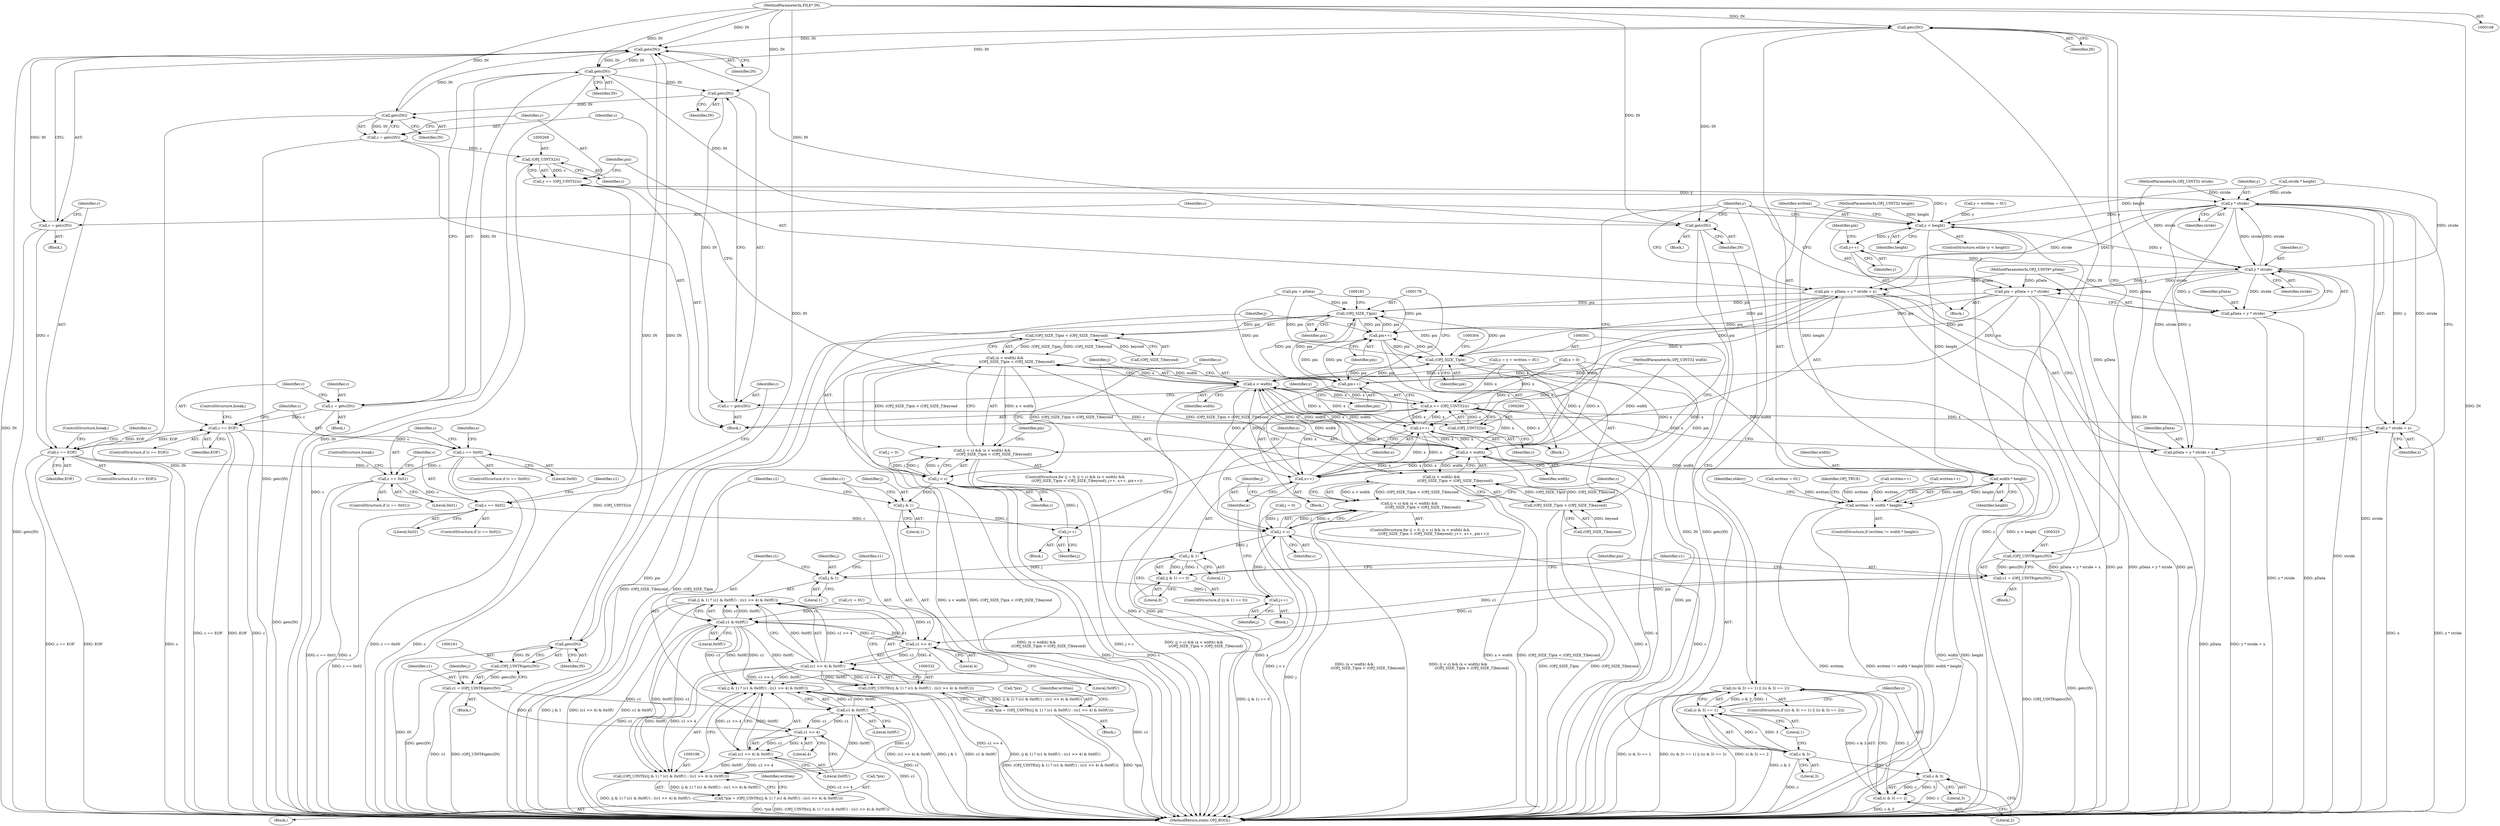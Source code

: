 digraph "0_openjpeg_cbe7384016083eac16078b359acd7a842253d503@API" {
"1000326" [label="(Call,getc(IN))"];
"1000215" [label="(Call,getc(IN))"];
"1000145" [label="(Call,getc(IN))"];
"1000360" [label="(Call,getc(IN))"];
"1000326" [label="(Call,getc(IN))"];
"1000109" [label="(MethodParameterIn,FILE* IN)"];
"1000264" [label="(Call,getc(IN))"];
"1000255" [label="(Call,getc(IN))"];
"1000162" [label="(Call,getc(IN))"];
"1000143" [label="(Call,c = getc(IN))"];
"1000148" [label="(Call,c == EOF)"];
"1000169" [label="(Call,j < c)"];
"1000168" [label="(Call,(j < c) && (x < width) &&\n                     ((OPJ_SIZE_T)pix < (OPJ_SIZE_T)beyond))"];
"1000198" [label="(Call,j & 1)"];
"1000184" [label="(Call,j++)"];
"1000218" [label="(Call,c == EOF)"];
"1000224" [label="(Call,c == 0x00)"];
"1000242" [label="(Call,c == 0x01)"];
"1000249" [label="(Call,c == 0x02)"];
"1000292" [label="(Call,j < c)"];
"1000291" [label="(Call,(j < c) && (x < width) &&\n                        ((OPJ_SIZE_T)pix < (OPJ_SIZE_T)beyond))"];
"1000317" [label="(Call,j & 1)"];
"1000316" [label="(Call,(j & 1) == 0)"];
"1000334" [label="(Call,j & 1)"];
"1000307" [label="(Call,j++)"];
"1000350" [label="(Call,c & 3)"];
"1000349" [label="(Call,(c & 3) == 1)"];
"1000348" [label="(Call,((c & 3) == 1) || ((c & 3) == 2))"];
"1000355" [label="(Call,c & 3)"];
"1000354" [label="(Call,(c & 3) == 2)"];
"1000160" [label="(Call,(OPJ_UINT8)getc(IN))"];
"1000158" [label="(Call,c1 = (OPJ_UINT8)getc(IN))"];
"1000201" [label="(Call,c1 & 0x0fU)"];
"1000195" [label="(Call,(OPJ_UINT8)((j & 1) ? (c1 & 0x0fU) : ((c1 >> 4) & 0x0fU)))"];
"1000192" [label="(Call,*pix = (OPJ_UINT8)((j & 1) ? (c1 & 0x0fU) : ((c1 >> 4) & 0x0fU)))"];
"1000197" [label="(Call,(j & 1) ? (c1 & 0x0fU) : ((c1 >> 4) & 0x0fU))"];
"1000205" [label="(Call,c1 >> 4)"];
"1000204" [label="(Call,(c1 >> 4) & 0x0fU)"];
"1000213" [label="(Call,c = getc(IN))"];
"1000253" [label="(Call,c = getc(IN))"];
"1000259" [label="(Call,(OPJ_UINT32)c)"];
"1000257" [label="(Call,x += (OPJ_UINT32)c)"];
"1000173" [label="(Call,x < width)"];
"1000172" [label="(Call,(x < width) &&\n                     ((OPJ_SIZE_T)pix < (OPJ_SIZE_T)beyond))"];
"1000295" [label="(Call,(x < width) &&\n                        ((OPJ_SIZE_T)pix < (OPJ_SIZE_T)beyond))"];
"1000187" [label="(Call,x++)"];
"1000296" [label="(Call,x < width)"];
"1000310" [label="(Call,x++)"];
"1000365" [label="(Call,width * height)"];
"1000363" [label="(Call,written != width * height)"];
"1000271" [label="(Call,pix = pData + y * stride + x)"];
"1000177" [label="(Call,(OPJ_SIZE_T)pix)"];
"1000176" [label="(Call,(OPJ_SIZE_T)pix < (OPJ_SIZE_T)beyond)"];
"1000189" [label="(Call,pix++)"];
"1000300" [label="(Call,(OPJ_SIZE_T)pix)"];
"1000299" [label="(Call,(OPJ_SIZE_T)pix < (OPJ_SIZE_T)beyond)"];
"1000312" [label="(Call,pix++)"];
"1000273" [label="(Call,pData + y * stride + x)"];
"1000275" [label="(Call,y * stride + x)"];
"1000262" [label="(Call,c = getc(IN))"];
"1000268" [label="(Call,(OPJ_UINT32)c)"];
"1000266" [label="(Call,y += (OPJ_UINT32)c)"];
"1000276" [label="(Call,y * stride)"];
"1000138" [label="(Call,y < height)"];
"1000231" [label="(Call,y++)"];
"1000237" [label="(Call,y * stride)"];
"1000233" [label="(Call,pix = pData + y * stride)"];
"1000235" [label="(Call,pData + y * stride)"];
"1000324" [label="(Call,(OPJ_UINT8)getc(IN))"];
"1000322" [label="(Call,c1 = (OPJ_UINT8)getc(IN))"];
"1000337" [label="(Call,c1 & 0x0fU)"];
"1000331" [label="(Call,(OPJ_UINT8)((j & 1) ? (c1 & 0x0fU) : ((c1 >> 4) & 0x0fU)))"];
"1000328" [label="(Call,*pix = (OPJ_UINT8)((j & 1) ? (c1 & 0x0fU) : ((c1 >> 4) & 0x0fU)))"];
"1000333" [label="(Call,(j & 1) ? (c1 & 0x0fU) : ((c1 >> 4) & 0x0fU))"];
"1000341" [label="(Call,c1 >> 4)"];
"1000340" [label="(Call,(c1 >> 4) & 0x0fU)"];
"1000224" [label="(Call,c == 0x00)"];
"1000204" [label="(Call,(c1 >> 4) & 0x0fU)"];
"1000227" [label="(Block,)"];
"1000124" [label="(Call,stride * height)"];
"1000177" [label="(Call,(OPJ_SIZE_T)pix)"];
"1000241" [label="(ControlStructure,if (c == 0x01))"];
"1000226" [label="(Literal,0x00)"];
"1000359" [label="(Block,)"];
"1000275" [label="(Call,y * stride + x)"];
"1000137" [label="(ControlStructure,while (y < height))"];
"1000279" [label="(Identifier,x)"];
"1000277" [label="(Identifier,y)"];
"1000134" [label="(Call,written = 0U)"];
"1000252" [label="(Block,)"];
"1000367" [label="(Identifier,height)"];
"1000203" [label="(Literal,0x0fU)"];
"1000264" [label="(Call,getc(IN))"];
"1000166" [label="(Identifier,j)"];
"1000257" [label="(Call,x += (OPJ_UINT32)c)"];
"1000335" [label="(Identifier,j)"];
"1000357" [label="(Literal,3)"];
"1000187" [label="(Call,x++)"];
"1000250" [label="(Identifier,c)"];
"1000272" [label="(Identifier,pix)"];
"1000183" [label="(Block,)"];
"1000127" [label="(Call,pix = pData)"];
"1000364" [label="(Identifier,written)"];
"1000201" [label="(Call,c1 & 0x0fU)"];
"1000302" [label="(Identifier,pix)"];
"1000213" [label="(Call,c = getc(IN))"];
"1000375" [label="(Identifier,OPJ_TRUE)"];
"1000233" [label="(Call,pix = pData + y * stride)"];
"1000139" [label="(Identifier,y)"];
"1000175" [label="(Identifier,width)"];
"1000298" [label="(Identifier,width)"];
"1000362" [label="(ControlStructure,if (written != width * height))"];
"1000180" [label="(Call,(OPJ_SIZE_T)beyond)"];
"1000297" [label="(Identifier,x)"];
"1000312" [label="(Call,pix++)"];
"1000109" [label="(MethodParameterIn,FILE* IN)"];
"1000132" [label="(Call,y = written = 0U)"];
"1000268" [label="(Call,(OPJ_UINT32)c)"];
"1000225" [label="(Identifier,c)"];
"1000308" [label="(Identifier,j)"];
"1000188" [label="(Identifier,x)"];
"1000172" [label="(Call,(x < width) &&\n                     ((OPJ_SIZE_T)pix < (OPJ_SIZE_T)beyond))"];
"1000355" [label="(Call,c & 3)"];
"1000246" [label="(ControlStructure,break;)"];
"1000179" [label="(Identifier,pix)"];
"1000322" [label="(Call,c1 = (OPJ_UINT8)getc(IN))"];
"1000222" [label="(ControlStructure,break;)"];
"1000316" [label="(Call,(j & 1) == 0)"];
"1000270" [label="(Identifier,c)"];
"1000185" [label="(Identifier,j)"];
"1000339" [label="(Literal,0x0fU)"];
"1000199" [label="(Identifier,j)"];
"1000165" [label="(Call,j = 0)"];
"1000209" [label="(Call,written++)"];
"1000361" [label="(Identifier,IN)"];
"1000258" [label="(Identifier,x)"];
"1000173" [label="(Call,x < width)"];
"1000330" [label="(Identifier,pix)"];
"1000299" [label="(Call,(OPJ_SIZE_T)pix < (OPJ_SIZE_T)beyond)"];
"1000194" [label="(Identifier,pix)"];
"1000336" [label="(Literal,1)"];
"1000265" [label="(Identifier,IN)"];
"1000366" [label="(Identifier,width)"];
"1000329" [label="(Call,*pix)"];
"1000168" [label="(Call,(j < c) && (x < width) &&\n                     ((OPJ_SIZE_T)pix < (OPJ_SIZE_T)beyond))"];
"1000324" [label="(Call,(OPJ_UINT8)getc(IN))"];
"1000152" [label="(ControlStructure,break;)"];
"1000253" [label="(Call,c = getc(IN))"];
"1000212" [label="(Block,)"];
"1000333" [label="(Call,(j & 1) ? (c1 & 0x0fU) : ((c1 >> 4) & 0x0fU))"];
"1000159" [label="(Identifier,c1)"];
"1000198" [label="(Call,j & 1)"];
"1000191" [label="(Block,)"];
"1000261" [label="(Identifier,c)"];
"1000140" [label="(Identifier,height)"];
"1000162" [label="(Call,getc(IN))"];
"1000327" [label="(Identifier,IN)"];
"1000217" [label="(ControlStructure,if (c == EOF))"];
"1000138" [label="(Call,y < height)"];
"1000341" [label="(Call,c1 >> 4)"];
"1000144" [label="(Identifier,c)"];
"1000229" [label="(Identifier,x)"];
"1000345" [label="(Call,written++)"];
"1000259" [label="(Call,(OPJ_UINT32)c)"];
"1000189" [label="(Call,pix++)"];
"1000376" [label="(MethodReturn,static OPJ_BOOL)"];
"1000235" [label="(Call,pData + y * stride)"];
"1000323" [label="(Identifier,c1)"];
"1000326" [label="(Call,getc(IN))"];
"1000242" [label="(Call,c == 0x01)"];
"1000306" [label="(Block,)"];
"1000352" [label="(Literal,3)"];
"1000284" [label="(Call,c1 = 0U)"];
"1000148" [label="(Call,c == EOF)"];
"1000228" [label="(Call,x = 0)"];
"1000350" [label="(Call,c & 3)"];
"1000287" [label="(ControlStructure,for (j = 0; (j < c) && (x < width) &&\n                        ((OPJ_SIZE_T)pix < (OPJ_SIZE_T)beyond); j++, x++, pix++))"];
"1000300" [label="(Call,(OPJ_SIZE_T)pix)"];
"1000303" [label="(Call,(OPJ_SIZE_T)beyond)"];
"1000232" [label="(Identifier,y)"];
"1000154" [label="(Identifier,c)"];
"1000334" [label="(Call,j & 1)"];
"1000216" [label="(Identifier,IN)"];
"1000169" [label="(Call,j < c)"];
"1000263" [label="(Identifier,c)"];
"1000143" [label="(Call,c = getc(IN))"];
"1000190" [label="(Identifier,pix)"];
"1000267" [label="(Identifier,y)"];
"1000254" [label="(Identifier,c)"];
"1000285" [label="(Identifier,c1)"];
"1000291" [label="(Call,(j < c) && (x < width) &&\n                        ((OPJ_SIZE_T)pix < (OPJ_SIZE_T)beyond))"];
"1000141" [label="(Block,)"];
"1000200" [label="(Literal,1)"];
"1000186" [label="(Block,)"];
"1000184" [label="(Call,j++)"];
"1000309" [label="(Block,)"];
"1000195" [label="(Call,(OPJ_UINT8)((j & 1) ? (c1 & 0x0fU) : ((c1 >> 4) & 0x0fU)))"];
"1000342" [label="(Identifier,c1)"];
"1000343" [label="(Literal,4)"];
"1000155" [label="(Block,)"];
"1000314" [label="(Block,)"];
"1000337" [label="(Call,c1 & 0x0fU)"];
"1000292" [label="(Call,j < c)"];
"1000110" [label="(MethodParameterIn,OPJ_UINT8* pData)"];
"1000315" [label="(ControlStructure,if ((j & 1) == 0))"];
"1000266" [label="(Call,y += (OPJ_UINT32)c)"];
"1000344" [label="(Literal,0x0fU)"];
"1000234" [label="(Identifier,pix)"];
"1000197" [label="(Call,(j & 1) ? (c1 & 0x0fU) : ((c1 >> 4) & 0x0fU))"];
"1000248" [label="(ControlStructure,if (c == 0x02))"];
"1000244" [label="(Literal,0x01)"];
"1000318" [label="(Identifier,j)"];
"1000176" [label="(Call,(OPJ_SIZE_T)pix < (OPJ_SIZE_T)beyond)"];
"1000363" [label="(Call,written != width * height)"];
"1000170" [label="(Identifier,j)"];
"1000146" [label="(Identifier,IN)"];
"1000351" [label="(Identifier,c)"];
"1000112" [label="(MethodParameterIn,OPJ_UINT32 width)"];
"1000158" [label="(Call,c1 = (OPJ_UINT8)getc(IN))"];
"1000346" [label="(Identifier,written)"];
"1000349" [label="(Call,(c & 3) == 1)"];
"1000163" [label="(Identifier,IN)"];
"1000149" [label="(Identifier,c)"];
"1000271" [label="(Call,pix = pData + y * stride + x)"];
"1000238" [label="(Identifier,y)"];
"1000293" [label="(Identifier,j)"];
"1000223" [label="(ControlStructure,if (c == 0x00))"];
"1000365" [label="(Call,width * height)"];
"1000147" [label="(ControlStructure,if (c == EOF))"];
"1000193" [label="(Call,*pix)"];
"1000207" [label="(Literal,4)"];
"1000276" [label="(Call,y * stride)"];
"1000262" [label="(Call,c = getc(IN))"];
"1000320" [label="(Literal,0)"];
"1000347" [label="(ControlStructure,if (((c & 3) == 1) || ((c & 3) == 2)))"];
"1000255" [label="(Call,getc(IN))"];
"1000294" [label="(Identifier,c)"];
"1000288" [label="(Call,j = 0)"];
"1000338" [label="(Identifier,c1)"];
"1000192" [label="(Call,*pix = (OPJ_UINT8)((j & 1) ? (c1 & 0x0fU) : ((c1 >> 4) & 0x0fU)))"];
"1000239" [label="(Identifier,stride)"];
"1000348" [label="(Call,((c & 3) == 1) || ((c & 3) == 2))"];
"1000321" [label="(Block,)"];
"1000220" [label="(Identifier,EOF)"];
"1000150" [label="(Identifier,EOF)"];
"1000218" [label="(Call,c == EOF)"];
"1000313" [label="(Identifier,pix)"];
"1000210" [label="(Identifier,written)"];
"1000295" [label="(Call,(x < width) &&\n                        ((OPJ_SIZE_T)pix < (OPJ_SIZE_T)beyond))"];
"1000296" [label="(Call,x < width)"];
"1000354" [label="(Call,(c & 3) == 2)"];
"1000164" [label="(ControlStructure,for (j = 0; (j < c) && (x < width) &&\n                     ((OPJ_SIZE_T)pix < (OPJ_SIZE_T)beyond); j++, x++, pix++))"];
"1000174" [label="(Identifier,x)"];
"1000251" [label="(Literal,0x02)"];
"1000256" [label="(Identifier,IN)"];
"1000219" [label="(Identifier,c)"];
"1000145" [label="(Call,getc(IN))"];
"1000171" [label="(Identifier,c)"];
"1000311" [label="(Identifier,x)"];
"1000214" [label="(Identifier,c)"];
"1000130" [label="(Call,x = y = written = 0U)"];
"1000205" [label="(Call,c1 >> 4)"];
"1000236" [label="(Identifier,pData)"];
"1000328" [label="(Call,*pix = (OPJ_UINT8)((j & 1) ? (c1 & 0x0fU) : ((c1 >> 4) & 0x0fU)))"];
"1000249" [label="(Call,c == 0x02)"];
"1000370" [label="(Identifier,stderr)"];
"1000273" [label="(Call,pData + y * stride + x)"];
"1000356" [label="(Identifier,c)"];
"1000358" [label="(Literal,2)"];
"1000111" [label="(MethodParameterIn,OPJ_UINT32 stride)"];
"1000231" [label="(Call,y++)"];
"1000215" [label="(Call,getc(IN))"];
"1000237" [label="(Call,y * stride)"];
"1000206" [label="(Identifier,c1)"];
"1000319" [label="(Literal,1)"];
"1000331" [label="(Call,(OPJ_UINT8)((j & 1) ? (c1 & 0x0fU) : ((c1 >> 4) & 0x0fU)))"];
"1000113" [label="(MethodParameterIn,OPJ_UINT32 height)"];
"1000243" [label="(Identifier,c)"];
"1000340" [label="(Call,(c1 >> 4) & 0x0fU)"];
"1000317" [label="(Call,j & 1)"];
"1000360" [label="(Call,getc(IN))"];
"1000208" [label="(Literal,0x0fU)"];
"1000278" [label="(Identifier,stride)"];
"1000160" [label="(Call,(OPJ_UINT8)getc(IN))"];
"1000307" [label="(Call,j++)"];
"1000353" [label="(Literal,1)"];
"1000202" [label="(Identifier,c1)"];
"1000274" [label="(Identifier,pData)"];
"1000310" [label="(Call,x++)"];
"1000326" -> "1000324"  [label="AST: "];
"1000326" -> "1000327"  [label="CFG: "];
"1000327" -> "1000326"  [label="AST: "];
"1000324" -> "1000326"  [label="CFG: "];
"1000326" -> "1000376"  [label="DDG: IN"];
"1000326" -> "1000145"  [label="DDG: IN"];
"1000326" -> "1000324"  [label="DDG: IN"];
"1000215" -> "1000326"  [label="DDG: IN"];
"1000109" -> "1000326"  [label="DDG: IN"];
"1000326" -> "1000360"  [label="DDG: IN"];
"1000215" -> "1000213"  [label="AST: "];
"1000215" -> "1000216"  [label="CFG: "];
"1000216" -> "1000215"  [label="AST: "];
"1000213" -> "1000215"  [label="CFG: "];
"1000215" -> "1000376"  [label="DDG: IN"];
"1000215" -> "1000145"  [label="DDG: IN"];
"1000215" -> "1000213"  [label="DDG: IN"];
"1000145" -> "1000215"  [label="DDG: IN"];
"1000109" -> "1000215"  [label="DDG: IN"];
"1000215" -> "1000255"  [label="DDG: IN"];
"1000215" -> "1000360"  [label="DDG: IN"];
"1000145" -> "1000143"  [label="AST: "];
"1000145" -> "1000146"  [label="CFG: "];
"1000146" -> "1000145"  [label="AST: "];
"1000143" -> "1000145"  [label="CFG: "];
"1000145" -> "1000376"  [label="DDG: IN"];
"1000145" -> "1000143"  [label="DDG: IN"];
"1000360" -> "1000145"  [label="DDG: IN"];
"1000264" -> "1000145"  [label="DDG: IN"];
"1000162" -> "1000145"  [label="DDG: IN"];
"1000109" -> "1000145"  [label="DDG: IN"];
"1000145" -> "1000162"  [label="DDG: IN"];
"1000360" -> "1000359"  [label="AST: "];
"1000360" -> "1000361"  [label="CFG: "];
"1000361" -> "1000360"  [label="AST: "];
"1000139" -> "1000360"  [label="CFG: "];
"1000360" -> "1000376"  [label="DDG: IN"];
"1000360" -> "1000376"  [label="DDG: getc(IN)"];
"1000109" -> "1000360"  [label="DDG: IN"];
"1000109" -> "1000108"  [label="AST: "];
"1000109" -> "1000376"  [label="DDG: IN"];
"1000109" -> "1000162"  [label="DDG: IN"];
"1000109" -> "1000255"  [label="DDG: IN"];
"1000109" -> "1000264"  [label="DDG: IN"];
"1000264" -> "1000262"  [label="AST: "];
"1000264" -> "1000265"  [label="CFG: "];
"1000265" -> "1000264"  [label="AST: "];
"1000262" -> "1000264"  [label="CFG: "];
"1000264" -> "1000376"  [label="DDG: IN"];
"1000264" -> "1000262"  [label="DDG: IN"];
"1000255" -> "1000264"  [label="DDG: IN"];
"1000255" -> "1000253"  [label="AST: "];
"1000255" -> "1000256"  [label="CFG: "];
"1000256" -> "1000255"  [label="AST: "];
"1000253" -> "1000255"  [label="CFG: "];
"1000255" -> "1000253"  [label="DDG: IN"];
"1000162" -> "1000160"  [label="AST: "];
"1000162" -> "1000163"  [label="CFG: "];
"1000163" -> "1000162"  [label="AST: "];
"1000160" -> "1000162"  [label="CFG: "];
"1000162" -> "1000376"  [label="DDG: IN"];
"1000162" -> "1000160"  [label="DDG: IN"];
"1000143" -> "1000141"  [label="AST: "];
"1000144" -> "1000143"  [label="AST: "];
"1000149" -> "1000143"  [label="CFG: "];
"1000143" -> "1000376"  [label="DDG: getc(IN)"];
"1000143" -> "1000148"  [label="DDG: c"];
"1000148" -> "1000147"  [label="AST: "];
"1000148" -> "1000150"  [label="CFG: "];
"1000149" -> "1000148"  [label="AST: "];
"1000150" -> "1000148"  [label="AST: "];
"1000152" -> "1000148"  [label="CFG: "];
"1000154" -> "1000148"  [label="CFG: "];
"1000148" -> "1000376"  [label="DDG: c"];
"1000148" -> "1000376"  [label="DDG: c == EOF"];
"1000148" -> "1000376"  [label="DDG: EOF"];
"1000218" -> "1000148"  [label="DDG: EOF"];
"1000148" -> "1000169"  [label="DDG: c"];
"1000148" -> "1000218"  [label="DDG: EOF"];
"1000169" -> "1000168"  [label="AST: "];
"1000169" -> "1000171"  [label="CFG: "];
"1000170" -> "1000169"  [label="AST: "];
"1000171" -> "1000169"  [label="AST: "];
"1000174" -> "1000169"  [label="CFG: "];
"1000168" -> "1000169"  [label="CFG: "];
"1000169" -> "1000376"  [label="DDG: c"];
"1000169" -> "1000376"  [label="DDG: j"];
"1000169" -> "1000168"  [label="DDG: j"];
"1000169" -> "1000168"  [label="DDG: c"];
"1000184" -> "1000169"  [label="DDG: j"];
"1000165" -> "1000169"  [label="DDG: j"];
"1000169" -> "1000198"  [label="DDG: j"];
"1000168" -> "1000164"  [label="AST: "];
"1000168" -> "1000172"  [label="CFG: "];
"1000172" -> "1000168"  [label="AST: "];
"1000139" -> "1000168"  [label="CFG: "];
"1000194" -> "1000168"  [label="CFG: "];
"1000168" -> "1000376"  [label="DDG: (j < c) && (x < width) &&\n                     ((OPJ_SIZE_T)pix < (OPJ_SIZE_T)beyond)"];
"1000168" -> "1000376"  [label="DDG: (x < width) &&\n                     ((OPJ_SIZE_T)pix < (OPJ_SIZE_T)beyond)"];
"1000168" -> "1000376"  [label="DDG: j < c"];
"1000172" -> "1000168"  [label="DDG: x < width"];
"1000172" -> "1000168"  [label="DDG: (OPJ_SIZE_T)pix < (OPJ_SIZE_T)beyond"];
"1000198" -> "1000197"  [label="AST: "];
"1000198" -> "1000200"  [label="CFG: "];
"1000199" -> "1000198"  [label="AST: "];
"1000200" -> "1000198"  [label="AST: "];
"1000202" -> "1000198"  [label="CFG: "];
"1000206" -> "1000198"  [label="CFG: "];
"1000198" -> "1000184"  [label="DDG: j"];
"1000184" -> "1000183"  [label="AST: "];
"1000184" -> "1000185"  [label="CFG: "];
"1000185" -> "1000184"  [label="AST: "];
"1000188" -> "1000184"  [label="CFG: "];
"1000218" -> "1000217"  [label="AST: "];
"1000218" -> "1000220"  [label="CFG: "];
"1000219" -> "1000218"  [label="AST: "];
"1000220" -> "1000218"  [label="AST: "];
"1000222" -> "1000218"  [label="CFG: "];
"1000225" -> "1000218"  [label="CFG: "];
"1000218" -> "1000376"  [label="DDG: c"];
"1000218" -> "1000376"  [label="DDG: c == EOF"];
"1000218" -> "1000376"  [label="DDG: EOF"];
"1000213" -> "1000218"  [label="DDG: c"];
"1000218" -> "1000224"  [label="DDG: c"];
"1000224" -> "1000223"  [label="AST: "];
"1000224" -> "1000226"  [label="CFG: "];
"1000225" -> "1000224"  [label="AST: "];
"1000226" -> "1000224"  [label="AST: "];
"1000229" -> "1000224"  [label="CFG: "];
"1000243" -> "1000224"  [label="CFG: "];
"1000224" -> "1000376"  [label="DDG: c"];
"1000224" -> "1000376"  [label="DDG: c == 0x00"];
"1000224" -> "1000242"  [label="DDG: c"];
"1000242" -> "1000241"  [label="AST: "];
"1000242" -> "1000244"  [label="CFG: "];
"1000243" -> "1000242"  [label="AST: "];
"1000244" -> "1000242"  [label="AST: "];
"1000246" -> "1000242"  [label="CFG: "];
"1000250" -> "1000242"  [label="CFG: "];
"1000242" -> "1000376"  [label="DDG: c == 0x01"];
"1000242" -> "1000376"  [label="DDG: c"];
"1000242" -> "1000249"  [label="DDG: c"];
"1000249" -> "1000248"  [label="AST: "];
"1000249" -> "1000251"  [label="CFG: "];
"1000250" -> "1000249"  [label="AST: "];
"1000251" -> "1000249"  [label="AST: "];
"1000254" -> "1000249"  [label="CFG: "];
"1000285" -> "1000249"  [label="CFG: "];
"1000249" -> "1000376"  [label="DDG: c == 0x02"];
"1000249" -> "1000292"  [label="DDG: c"];
"1000292" -> "1000291"  [label="AST: "];
"1000292" -> "1000294"  [label="CFG: "];
"1000293" -> "1000292"  [label="AST: "];
"1000294" -> "1000292"  [label="AST: "];
"1000297" -> "1000292"  [label="CFG: "];
"1000291" -> "1000292"  [label="CFG: "];
"1000292" -> "1000376"  [label="DDG: j"];
"1000292" -> "1000291"  [label="DDG: j"];
"1000292" -> "1000291"  [label="DDG: c"];
"1000288" -> "1000292"  [label="DDG: j"];
"1000307" -> "1000292"  [label="DDG: j"];
"1000292" -> "1000317"  [label="DDG: j"];
"1000292" -> "1000350"  [label="DDG: c"];
"1000291" -> "1000287"  [label="AST: "];
"1000291" -> "1000295"  [label="CFG: "];
"1000295" -> "1000291"  [label="AST: "];
"1000318" -> "1000291"  [label="CFG: "];
"1000351" -> "1000291"  [label="CFG: "];
"1000291" -> "1000376"  [label="DDG: (j < c) && (x < width) &&\n                        ((OPJ_SIZE_T)pix < (OPJ_SIZE_T)beyond)"];
"1000291" -> "1000376"  [label="DDG: j < c"];
"1000291" -> "1000376"  [label="DDG: (x < width) &&\n                        ((OPJ_SIZE_T)pix < (OPJ_SIZE_T)beyond)"];
"1000295" -> "1000291"  [label="DDG: x < width"];
"1000295" -> "1000291"  [label="DDG: (OPJ_SIZE_T)pix < (OPJ_SIZE_T)beyond"];
"1000317" -> "1000316"  [label="AST: "];
"1000317" -> "1000319"  [label="CFG: "];
"1000318" -> "1000317"  [label="AST: "];
"1000319" -> "1000317"  [label="AST: "];
"1000320" -> "1000317"  [label="CFG: "];
"1000317" -> "1000316"  [label="DDG: j"];
"1000317" -> "1000316"  [label="DDG: 1"];
"1000317" -> "1000334"  [label="DDG: j"];
"1000316" -> "1000315"  [label="AST: "];
"1000316" -> "1000320"  [label="CFG: "];
"1000320" -> "1000316"  [label="AST: "];
"1000323" -> "1000316"  [label="CFG: "];
"1000330" -> "1000316"  [label="CFG: "];
"1000316" -> "1000376"  [label="DDG: (j & 1) == 0"];
"1000334" -> "1000333"  [label="AST: "];
"1000334" -> "1000336"  [label="CFG: "];
"1000335" -> "1000334"  [label="AST: "];
"1000336" -> "1000334"  [label="AST: "];
"1000338" -> "1000334"  [label="CFG: "];
"1000342" -> "1000334"  [label="CFG: "];
"1000334" -> "1000307"  [label="DDG: j"];
"1000307" -> "1000306"  [label="AST: "];
"1000307" -> "1000308"  [label="CFG: "];
"1000308" -> "1000307"  [label="AST: "];
"1000311" -> "1000307"  [label="CFG: "];
"1000350" -> "1000349"  [label="AST: "];
"1000350" -> "1000352"  [label="CFG: "];
"1000351" -> "1000350"  [label="AST: "];
"1000352" -> "1000350"  [label="AST: "];
"1000353" -> "1000350"  [label="CFG: "];
"1000350" -> "1000376"  [label="DDG: c"];
"1000350" -> "1000349"  [label="DDG: c"];
"1000350" -> "1000349"  [label="DDG: 3"];
"1000350" -> "1000355"  [label="DDG: c"];
"1000349" -> "1000348"  [label="AST: "];
"1000349" -> "1000353"  [label="CFG: "];
"1000353" -> "1000349"  [label="AST: "];
"1000356" -> "1000349"  [label="CFG: "];
"1000348" -> "1000349"  [label="CFG: "];
"1000349" -> "1000376"  [label="DDG: c & 3"];
"1000349" -> "1000348"  [label="DDG: c & 3"];
"1000349" -> "1000348"  [label="DDG: 1"];
"1000348" -> "1000347"  [label="AST: "];
"1000348" -> "1000354"  [label="CFG: "];
"1000354" -> "1000348"  [label="AST: "];
"1000139" -> "1000348"  [label="CFG: "];
"1000361" -> "1000348"  [label="CFG: "];
"1000348" -> "1000376"  [label="DDG: (c & 3) == 1"];
"1000348" -> "1000376"  [label="DDG: ((c & 3) == 1) || ((c & 3) == 2)"];
"1000348" -> "1000376"  [label="DDG: (c & 3) == 2"];
"1000354" -> "1000348"  [label="DDG: c & 3"];
"1000354" -> "1000348"  [label="DDG: 2"];
"1000355" -> "1000354"  [label="AST: "];
"1000355" -> "1000357"  [label="CFG: "];
"1000356" -> "1000355"  [label="AST: "];
"1000357" -> "1000355"  [label="AST: "];
"1000358" -> "1000355"  [label="CFG: "];
"1000355" -> "1000376"  [label="DDG: c"];
"1000355" -> "1000354"  [label="DDG: c"];
"1000355" -> "1000354"  [label="DDG: 3"];
"1000354" -> "1000358"  [label="CFG: "];
"1000358" -> "1000354"  [label="AST: "];
"1000354" -> "1000376"  [label="DDG: c & 3"];
"1000160" -> "1000158"  [label="AST: "];
"1000161" -> "1000160"  [label="AST: "];
"1000158" -> "1000160"  [label="CFG: "];
"1000160" -> "1000376"  [label="DDG: getc(IN)"];
"1000160" -> "1000158"  [label="DDG: getc(IN)"];
"1000158" -> "1000155"  [label="AST: "];
"1000159" -> "1000158"  [label="AST: "];
"1000166" -> "1000158"  [label="CFG: "];
"1000158" -> "1000376"  [label="DDG: c1"];
"1000158" -> "1000376"  [label="DDG: (OPJ_UINT8)getc(IN)"];
"1000158" -> "1000201"  [label="DDG: c1"];
"1000158" -> "1000205"  [label="DDG: c1"];
"1000201" -> "1000197"  [label="AST: "];
"1000201" -> "1000203"  [label="CFG: "];
"1000202" -> "1000201"  [label="AST: "];
"1000203" -> "1000201"  [label="AST: "];
"1000197" -> "1000201"  [label="CFG: "];
"1000201" -> "1000376"  [label="DDG: c1"];
"1000201" -> "1000195"  [label="DDG: c1"];
"1000201" -> "1000195"  [label="DDG: 0x0fU"];
"1000201" -> "1000197"  [label="DDG: c1"];
"1000201" -> "1000197"  [label="DDG: 0x0fU"];
"1000205" -> "1000201"  [label="DDG: c1"];
"1000201" -> "1000205"  [label="DDG: c1"];
"1000195" -> "1000192"  [label="AST: "];
"1000195" -> "1000197"  [label="CFG: "];
"1000196" -> "1000195"  [label="AST: "];
"1000197" -> "1000195"  [label="AST: "];
"1000192" -> "1000195"  [label="CFG: "];
"1000195" -> "1000376"  [label="DDG: (j & 1) ? (c1 & 0x0fU) : ((c1 >> 4) & 0x0fU)"];
"1000195" -> "1000192"  [label="DDG: (j & 1) ? (c1 & 0x0fU) : ((c1 >> 4) & 0x0fU)"];
"1000337" -> "1000195"  [label="DDG: c1"];
"1000337" -> "1000195"  [label="DDG: 0x0fU"];
"1000204" -> "1000195"  [label="DDG: c1 >> 4"];
"1000204" -> "1000195"  [label="DDG: 0x0fU"];
"1000340" -> "1000195"  [label="DDG: c1 >> 4"];
"1000340" -> "1000195"  [label="DDG: 0x0fU"];
"1000192" -> "1000191"  [label="AST: "];
"1000193" -> "1000192"  [label="AST: "];
"1000210" -> "1000192"  [label="CFG: "];
"1000192" -> "1000376"  [label="DDG: (OPJ_UINT8)((j & 1) ? (c1 & 0x0fU) : ((c1 >> 4) & 0x0fU))"];
"1000192" -> "1000376"  [label="DDG: *pix"];
"1000197" -> "1000204"  [label="CFG: "];
"1000204" -> "1000197"  [label="AST: "];
"1000197" -> "1000376"  [label="DDG: c1 & 0x0fU"];
"1000197" -> "1000376"  [label="DDG: (c1 >> 4) & 0x0fU"];
"1000197" -> "1000376"  [label="DDG: j & 1"];
"1000337" -> "1000197"  [label="DDG: c1"];
"1000337" -> "1000197"  [label="DDG: 0x0fU"];
"1000204" -> "1000197"  [label="DDG: c1 >> 4"];
"1000204" -> "1000197"  [label="DDG: 0x0fU"];
"1000340" -> "1000197"  [label="DDG: c1 >> 4"];
"1000340" -> "1000197"  [label="DDG: 0x0fU"];
"1000205" -> "1000204"  [label="AST: "];
"1000205" -> "1000207"  [label="CFG: "];
"1000206" -> "1000205"  [label="AST: "];
"1000207" -> "1000205"  [label="AST: "];
"1000208" -> "1000205"  [label="CFG: "];
"1000205" -> "1000376"  [label="DDG: c1"];
"1000205" -> "1000204"  [label="DDG: c1"];
"1000205" -> "1000204"  [label="DDG: 4"];
"1000204" -> "1000208"  [label="CFG: "];
"1000208" -> "1000204"  [label="AST: "];
"1000204" -> "1000376"  [label="DDG: c1 >> 4"];
"1000213" -> "1000212"  [label="AST: "];
"1000214" -> "1000213"  [label="AST: "];
"1000219" -> "1000213"  [label="CFG: "];
"1000213" -> "1000376"  [label="DDG: getc(IN)"];
"1000253" -> "1000252"  [label="AST: "];
"1000254" -> "1000253"  [label="AST: "];
"1000258" -> "1000253"  [label="CFG: "];
"1000253" -> "1000259"  [label="DDG: c"];
"1000259" -> "1000257"  [label="AST: "];
"1000259" -> "1000261"  [label="CFG: "];
"1000260" -> "1000259"  [label="AST: "];
"1000261" -> "1000259"  [label="AST: "];
"1000257" -> "1000259"  [label="CFG: "];
"1000259" -> "1000257"  [label="DDG: c"];
"1000257" -> "1000252"  [label="AST: "];
"1000258" -> "1000257"  [label="AST: "];
"1000263" -> "1000257"  [label="CFG: "];
"1000257" -> "1000173"  [label="DDG: x"];
"1000257" -> "1000187"  [label="DDG: x"];
"1000187" -> "1000257"  [label="DDG: x"];
"1000310" -> "1000257"  [label="DDG: x"];
"1000228" -> "1000257"  [label="DDG: x"];
"1000296" -> "1000257"  [label="DDG: x"];
"1000173" -> "1000257"  [label="DDG: x"];
"1000130" -> "1000257"  [label="DDG: x"];
"1000257" -> "1000271"  [label="DDG: x"];
"1000257" -> "1000273"  [label="DDG: x"];
"1000257" -> "1000275"  [label="DDG: x"];
"1000257" -> "1000296"  [label="DDG: x"];
"1000257" -> "1000310"  [label="DDG: x"];
"1000173" -> "1000172"  [label="AST: "];
"1000173" -> "1000175"  [label="CFG: "];
"1000174" -> "1000173"  [label="AST: "];
"1000175" -> "1000173"  [label="AST: "];
"1000178" -> "1000173"  [label="CFG: "];
"1000172" -> "1000173"  [label="CFG: "];
"1000173" -> "1000376"  [label="DDG: x"];
"1000173" -> "1000172"  [label="DDG: x"];
"1000173" -> "1000172"  [label="DDG: width"];
"1000187" -> "1000173"  [label="DDG: x"];
"1000310" -> "1000173"  [label="DDG: x"];
"1000228" -> "1000173"  [label="DDG: x"];
"1000296" -> "1000173"  [label="DDG: x"];
"1000296" -> "1000173"  [label="DDG: width"];
"1000130" -> "1000173"  [label="DDG: x"];
"1000112" -> "1000173"  [label="DDG: width"];
"1000173" -> "1000187"  [label="DDG: x"];
"1000173" -> "1000296"  [label="DDG: x"];
"1000173" -> "1000296"  [label="DDG: width"];
"1000173" -> "1000310"  [label="DDG: x"];
"1000173" -> "1000365"  [label="DDG: width"];
"1000172" -> "1000176"  [label="CFG: "];
"1000176" -> "1000172"  [label="AST: "];
"1000172" -> "1000376"  [label="DDG: (OPJ_SIZE_T)pix < (OPJ_SIZE_T)beyond"];
"1000172" -> "1000376"  [label="DDG: x < width"];
"1000295" -> "1000172"  [label="DDG: (OPJ_SIZE_T)pix < (OPJ_SIZE_T)beyond"];
"1000176" -> "1000172"  [label="DDG: (OPJ_SIZE_T)pix"];
"1000176" -> "1000172"  [label="DDG: (OPJ_SIZE_T)beyond"];
"1000172" -> "1000295"  [label="DDG: (OPJ_SIZE_T)pix < (OPJ_SIZE_T)beyond"];
"1000295" -> "1000296"  [label="CFG: "];
"1000295" -> "1000299"  [label="CFG: "];
"1000296" -> "1000295"  [label="AST: "];
"1000299" -> "1000295"  [label="AST: "];
"1000295" -> "1000376"  [label="DDG: x < width"];
"1000295" -> "1000376"  [label="DDG: (OPJ_SIZE_T)pix < (OPJ_SIZE_T)beyond"];
"1000296" -> "1000295"  [label="DDG: x"];
"1000296" -> "1000295"  [label="DDG: width"];
"1000299" -> "1000295"  [label="DDG: (OPJ_SIZE_T)pix"];
"1000299" -> "1000295"  [label="DDG: (OPJ_SIZE_T)beyond"];
"1000187" -> "1000186"  [label="AST: "];
"1000187" -> "1000188"  [label="CFG: "];
"1000188" -> "1000187"  [label="AST: "];
"1000190" -> "1000187"  [label="CFG: "];
"1000187" -> "1000376"  [label="DDG: x"];
"1000310" -> "1000187"  [label="DDG: x"];
"1000228" -> "1000187"  [label="DDG: x"];
"1000296" -> "1000187"  [label="DDG: x"];
"1000130" -> "1000187"  [label="DDG: x"];
"1000187" -> "1000296"  [label="DDG: x"];
"1000187" -> "1000310"  [label="DDG: x"];
"1000296" -> "1000298"  [label="CFG: "];
"1000297" -> "1000296"  [label="AST: "];
"1000298" -> "1000296"  [label="AST: "];
"1000301" -> "1000296"  [label="CFG: "];
"1000296" -> "1000376"  [label="DDG: x"];
"1000310" -> "1000296"  [label="DDG: x"];
"1000228" -> "1000296"  [label="DDG: x"];
"1000130" -> "1000296"  [label="DDG: x"];
"1000112" -> "1000296"  [label="DDG: width"];
"1000296" -> "1000310"  [label="DDG: x"];
"1000296" -> "1000365"  [label="DDG: width"];
"1000310" -> "1000309"  [label="AST: "];
"1000310" -> "1000311"  [label="CFG: "];
"1000311" -> "1000310"  [label="AST: "];
"1000313" -> "1000310"  [label="CFG: "];
"1000310" -> "1000376"  [label="DDG: x"];
"1000228" -> "1000310"  [label="DDG: x"];
"1000130" -> "1000310"  [label="DDG: x"];
"1000365" -> "1000363"  [label="AST: "];
"1000365" -> "1000367"  [label="CFG: "];
"1000366" -> "1000365"  [label="AST: "];
"1000367" -> "1000365"  [label="AST: "];
"1000363" -> "1000365"  [label="CFG: "];
"1000365" -> "1000376"  [label="DDG: height"];
"1000365" -> "1000376"  [label="DDG: width"];
"1000365" -> "1000363"  [label="DDG: width"];
"1000365" -> "1000363"  [label="DDG: height"];
"1000112" -> "1000365"  [label="DDG: width"];
"1000138" -> "1000365"  [label="DDG: height"];
"1000113" -> "1000365"  [label="DDG: height"];
"1000363" -> "1000362"  [label="AST: "];
"1000364" -> "1000363"  [label="AST: "];
"1000370" -> "1000363"  [label="CFG: "];
"1000375" -> "1000363"  [label="CFG: "];
"1000363" -> "1000376"  [label="DDG: width * height"];
"1000363" -> "1000376"  [label="DDG: written"];
"1000363" -> "1000376"  [label="DDG: written != width * height"];
"1000209" -> "1000363"  [label="DDG: written"];
"1000134" -> "1000363"  [label="DDG: written"];
"1000345" -> "1000363"  [label="DDG: written"];
"1000271" -> "1000252"  [label="AST: "];
"1000271" -> "1000273"  [label="CFG: "];
"1000272" -> "1000271"  [label="AST: "];
"1000273" -> "1000271"  [label="AST: "];
"1000139" -> "1000271"  [label="CFG: "];
"1000271" -> "1000376"  [label="DDG: pData + y * stride + x"];
"1000271" -> "1000376"  [label="DDG: pix"];
"1000271" -> "1000177"  [label="DDG: pix"];
"1000271" -> "1000189"  [label="DDG: pix"];
"1000110" -> "1000271"  [label="DDG: pData"];
"1000276" -> "1000271"  [label="DDG: y"];
"1000276" -> "1000271"  [label="DDG: stride"];
"1000271" -> "1000300"  [label="DDG: pix"];
"1000271" -> "1000312"  [label="DDG: pix"];
"1000177" -> "1000176"  [label="AST: "];
"1000177" -> "1000179"  [label="CFG: "];
"1000178" -> "1000177"  [label="AST: "];
"1000179" -> "1000177"  [label="AST: "];
"1000181" -> "1000177"  [label="CFG: "];
"1000177" -> "1000376"  [label="DDG: pix"];
"1000177" -> "1000176"  [label="DDG: pix"];
"1000189" -> "1000177"  [label="DDG: pix"];
"1000312" -> "1000177"  [label="DDG: pix"];
"1000300" -> "1000177"  [label="DDG: pix"];
"1000233" -> "1000177"  [label="DDG: pix"];
"1000127" -> "1000177"  [label="DDG: pix"];
"1000177" -> "1000189"  [label="DDG: pix"];
"1000177" -> "1000300"  [label="DDG: pix"];
"1000177" -> "1000312"  [label="DDG: pix"];
"1000176" -> "1000180"  [label="CFG: "];
"1000180" -> "1000176"  [label="AST: "];
"1000176" -> "1000376"  [label="DDG: (OPJ_SIZE_T)beyond"];
"1000176" -> "1000376"  [label="DDG: (OPJ_SIZE_T)pix"];
"1000180" -> "1000176"  [label="DDG: beyond"];
"1000189" -> "1000186"  [label="AST: "];
"1000189" -> "1000190"  [label="CFG: "];
"1000190" -> "1000189"  [label="AST: "];
"1000170" -> "1000189"  [label="CFG: "];
"1000189" -> "1000376"  [label="DDG: pix"];
"1000312" -> "1000189"  [label="DDG: pix"];
"1000300" -> "1000189"  [label="DDG: pix"];
"1000233" -> "1000189"  [label="DDG: pix"];
"1000127" -> "1000189"  [label="DDG: pix"];
"1000189" -> "1000300"  [label="DDG: pix"];
"1000189" -> "1000312"  [label="DDG: pix"];
"1000300" -> "1000299"  [label="AST: "];
"1000300" -> "1000302"  [label="CFG: "];
"1000301" -> "1000300"  [label="AST: "];
"1000302" -> "1000300"  [label="AST: "];
"1000304" -> "1000300"  [label="CFG: "];
"1000300" -> "1000376"  [label="DDG: pix"];
"1000300" -> "1000299"  [label="DDG: pix"];
"1000312" -> "1000300"  [label="DDG: pix"];
"1000233" -> "1000300"  [label="DDG: pix"];
"1000127" -> "1000300"  [label="DDG: pix"];
"1000300" -> "1000312"  [label="DDG: pix"];
"1000299" -> "1000303"  [label="CFG: "];
"1000303" -> "1000299"  [label="AST: "];
"1000299" -> "1000376"  [label="DDG: (OPJ_SIZE_T)beyond"];
"1000299" -> "1000376"  [label="DDG: (OPJ_SIZE_T)pix"];
"1000303" -> "1000299"  [label="DDG: beyond"];
"1000312" -> "1000309"  [label="AST: "];
"1000312" -> "1000313"  [label="CFG: "];
"1000313" -> "1000312"  [label="AST: "];
"1000293" -> "1000312"  [label="CFG: "];
"1000312" -> "1000376"  [label="DDG: pix"];
"1000233" -> "1000312"  [label="DDG: pix"];
"1000127" -> "1000312"  [label="DDG: pix"];
"1000273" -> "1000275"  [label="CFG: "];
"1000274" -> "1000273"  [label="AST: "];
"1000275" -> "1000273"  [label="AST: "];
"1000273" -> "1000376"  [label="DDG: y * stride + x"];
"1000273" -> "1000376"  [label="DDG: pData"];
"1000110" -> "1000273"  [label="DDG: pData"];
"1000276" -> "1000273"  [label="DDG: y"];
"1000276" -> "1000273"  [label="DDG: stride"];
"1000275" -> "1000279"  [label="CFG: "];
"1000276" -> "1000275"  [label="AST: "];
"1000279" -> "1000275"  [label="AST: "];
"1000275" -> "1000376"  [label="DDG: y * stride"];
"1000275" -> "1000376"  [label="DDG: x"];
"1000276" -> "1000275"  [label="DDG: y"];
"1000276" -> "1000275"  [label="DDG: stride"];
"1000262" -> "1000252"  [label="AST: "];
"1000263" -> "1000262"  [label="AST: "];
"1000267" -> "1000262"  [label="CFG: "];
"1000262" -> "1000376"  [label="DDG: getc(IN)"];
"1000262" -> "1000268"  [label="DDG: c"];
"1000268" -> "1000266"  [label="AST: "];
"1000268" -> "1000270"  [label="CFG: "];
"1000269" -> "1000268"  [label="AST: "];
"1000270" -> "1000268"  [label="AST: "];
"1000266" -> "1000268"  [label="CFG: "];
"1000268" -> "1000376"  [label="DDG: c"];
"1000268" -> "1000266"  [label="DDG: c"];
"1000266" -> "1000252"  [label="AST: "];
"1000267" -> "1000266"  [label="AST: "];
"1000272" -> "1000266"  [label="CFG: "];
"1000266" -> "1000376"  [label="DDG: (OPJ_UINT32)c"];
"1000138" -> "1000266"  [label="DDG: y"];
"1000266" -> "1000276"  [label="DDG: y"];
"1000276" -> "1000278"  [label="CFG: "];
"1000277" -> "1000276"  [label="AST: "];
"1000278" -> "1000276"  [label="AST: "];
"1000279" -> "1000276"  [label="CFG: "];
"1000276" -> "1000376"  [label="DDG: stride"];
"1000276" -> "1000138"  [label="DDG: y"];
"1000276" -> "1000237"  [label="DDG: stride"];
"1000124" -> "1000276"  [label="DDG: stride"];
"1000237" -> "1000276"  [label="DDG: stride"];
"1000111" -> "1000276"  [label="DDG: stride"];
"1000138" -> "1000137"  [label="AST: "];
"1000138" -> "1000140"  [label="CFG: "];
"1000139" -> "1000138"  [label="AST: "];
"1000140" -> "1000138"  [label="AST: "];
"1000144" -> "1000138"  [label="CFG: "];
"1000364" -> "1000138"  [label="CFG: "];
"1000138" -> "1000376"  [label="DDG: y"];
"1000138" -> "1000376"  [label="DDG: y < height"];
"1000237" -> "1000138"  [label="DDG: y"];
"1000132" -> "1000138"  [label="DDG: y"];
"1000124" -> "1000138"  [label="DDG: height"];
"1000113" -> "1000138"  [label="DDG: height"];
"1000138" -> "1000231"  [label="DDG: y"];
"1000231" -> "1000227"  [label="AST: "];
"1000231" -> "1000232"  [label="CFG: "];
"1000232" -> "1000231"  [label="AST: "];
"1000234" -> "1000231"  [label="CFG: "];
"1000231" -> "1000237"  [label="DDG: y"];
"1000237" -> "1000235"  [label="AST: "];
"1000237" -> "1000239"  [label="CFG: "];
"1000238" -> "1000237"  [label="AST: "];
"1000239" -> "1000237"  [label="AST: "];
"1000235" -> "1000237"  [label="CFG: "];
"1000237" -> "1000376"  [label="DDG: stride"];
"1000237" -> "1000233"  [label="DDG: y"];
"1000237" -> "1000233"  [label="DDG: stride"];
"1000237" -> "1000235"  [label="DDG: y"];
"1000237" -> "1000235"  [label="DDG: stride"];
"1000124" -> "1000237"  [label="DDG: stride"];
"1000111" -> "1000237"  [label="DDG: stride"];
"1000233" -> "1000227"  [label="AST: "];
"1000233" -> "1000235"  [label="CFG: "];
"1000234" -> "1000233"  [label="AST: "];
"1000235" -> "1000233"  [label="AST: "];
"1000139" -> "1000233"  [label="CFG: "];
"1000233" -> "1000376"  [label="DDG: pData + y * stride"];
"1000233" -> "1000376"  [label="DDG: pix"];
"1000110" -> "1000233"  [label="DDG: pData"];
"1000236" -> "1000235"  [label="AST: "];
"1000235" -> "1000376"  [label="DDG: y * stride"];
"1000235" -> "1000376"  [label="DDG: pData"];
"1000110" -> "1000235"  [label="DDG: pData"];
"1000324" -> "1000322"  [label="AST: "];
"1000325" -> "1000324"  [label="AST: "];
"1000322" -> "1000324"  [label="CFG: "];
"1000324" -> "1000376"  [label="DDG: getc(IN)"];
"1000324" -> "1000322"  [label="DDG: getc(IN)"];
"1000322" -> "1000321"  [label="AST: "];
"1000323" -> "1000322"  [label="AST: "];
"1000330" -> "1000322"  [label="CFG: "];
"1000322" -> "1000376"  [label="DDG: (OPJ_UINT8)getc(IN)"];
"1000322" -> "1000337"  [label="DDG: c1"];
"1000322" -> "1000341"  [label="DDG: c1"];
"1000337" -> "1000333"  [label="AST: "];
"1000337" -> "1000339"  [label="CFG: "];
"1000338" -> "1000337"  [label="AST: "];
"1000339" -> "1000337"  [label="AST: "];
"1000333" -> "1000337"  [label="CFG: "];
"1000337" -> "1000376"  [label="DDG: c1"];
"1000337" -> "1000331"  [label="DDG: c1"];
"1000337" -> "1000331"  [label="DDG: 0x0fU"];
"1000337" -> "1000333"  [label="DDG: c1"];
"1000337" -> "1000333"  [label="DDG: 0x0fU"];
"1000284" -> "1000337"  [label="DDG: c1"];
"1000341" -> "1000337"  [label="DDG: c1"];
"1000337" -> "1000341"  [label="DDG: c1"];
"1000331" -> "1000328"  [label="AST: "];
"1000331" -> "1000333"  [label="CFG: "];
"1000332" -> "1000331"  [label="AST: "];
"1000333" -> "1000331"  [label="AST: "];
"1000328" -> "1000331"  [label="CFG: "];
"1000331" -> "1000376"  [label="DDG: (j & 1) ? (c1 & 0x0fU) : ((c1 >> 4) & 0x0fU)"];
"1000331" -> "1000328"  [label="DDG: (j & 1) ? (c1 & 0x0fU) : ((c1 >> 4) & 0x0fU)"];
"1000340" -> "1000331"  [label="DDG: c1 >> 4"];
"1000340" -> "1000331"  [label="DDG: 0x0fU"];
"1000328" -> "1000314"  [label="AST: "];
"1000329" -> "1000328"  [label="AST: "];
"1000346" -> "1000328"  [label="CFG: "];
"1000328" -> "1000376"  [label="DDG: (OPJ_UINT8)((j & 1) ? (c1 & 0x0fU) : ((c1 >> 4) & 0x0fU))"];
"1000328" -> "1000376"  [label="DDG: *pix"];
"1000333" -> "1000340"  [label="CFG: "];
"1000340" -> "1000333"  [label="AST: "];
"1000333" -> "1000376"  [label="DDG: j & 1"];
"1000333" -> "1000376"  [label="DDG: (c1 >> 4) & 0x0fU"];
"1000333" -> "1000376"  [label="DDG: c1 & 0x0fU"];
"1000340" -> "1000333"  [label="DDG: c1 >> 4"];
"1000340" -> "1000333"  [label="DDG: 0x0fU"];
"1000341" -> "1000340"  [label="AST: "];
"1000341" -> "1000343"  [label="CFG: "];
"1000342" -> "1000341"  [label="AST: "];
"1000343" -> "1000341"  [label="AST: "];
"1000344" -> "1000341"  [label="CFG: "];
"1000341" -> "1000376"  [label="DDG: c1"];
"1000341" -> "1000340"  [label="DDG: c1"];
"1000341" -> "1000340"  [label="DDG: 4"];
"1000284" -> "1000341"  [label="DDG: c1"];
"1000340" -> "1000344"  [label="CFG: "];
"1000344" -> "1000340"  [label="AST: "];
"1000340" -> "1000376"  [label="DDG: c1 >> 4"];
}
